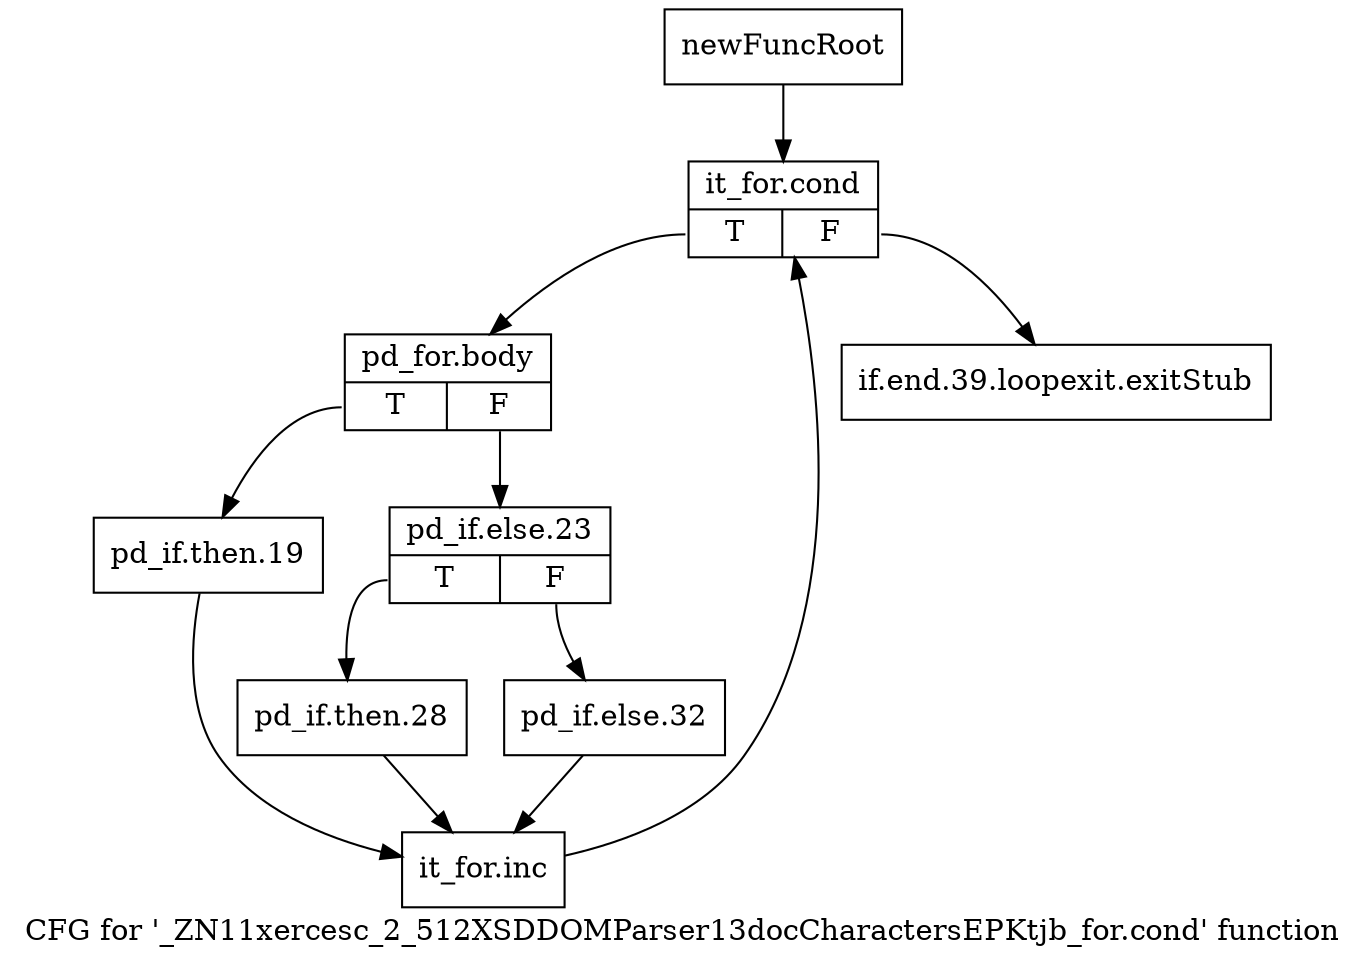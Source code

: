 digraph "CFG for '_ZN11xercesc_2_512XSDDOMParser13docCharactersEPKtjb_for.cond' function" {
	label="CFG for '_ZN11xercesc_2_512XSDDOMParser13docCharactersEPKtjb_for.cond' function";

	Node0x9be9d50 [shape=record,label="{newFuncRoot}"];
	Node0x9be9d50 -> Node0x9be9df0;
	Node0x9be9da0 [shape=record,label="{if.end.39.loopexit.exitStub}"];
	Node0x9be9df0 [shape=record,label="{it_for.cond|{<s0>T|<s1>F}}"];
	Node0x9be9df0:s0 -> Node0x9be9e40;
	Node0x9be9df0:s1 -> Node0x9be9da0;
	Node0x9be9e40 [shape=record,label="{pd_for.body|{<s0>T|<s1>F}}"];
	Node0x9be9e40:s0 -> Node0x9be9f80;
	Node0x9be9e40:s1 -> Node0x9be9e90;
	Node0x9be9e90 [shape=record,label="{pd_if.else.23|{<s0>T|<s1>F}}"];
	Node0x9be9e90:s0 -> Node0x9be9f30;
	Node0x9be9e90:s1 -> Node0x9be9ee0;
	Node0x9be9ee0 [shape=record,label="{pd_if.else.32}"];
	Node0x9be9ee0 -> Node0x9be9fd0;
	Node0x9be9f30 [shape=record,label="{pd_if.then.28}"];
	Node0x9be9f30 -> Node0x9be9fd0;
	Node0x9be9f80 [shape=record,label="{pd_if.then.19}"];
	Node0x9be9f80 -> Node0x9be9fd0;
	Node0x9be9fd0 [shape=record,label="{it_for.inc}"];
	Node0x9be9fd0 -> Node0x9be9df0;
}
